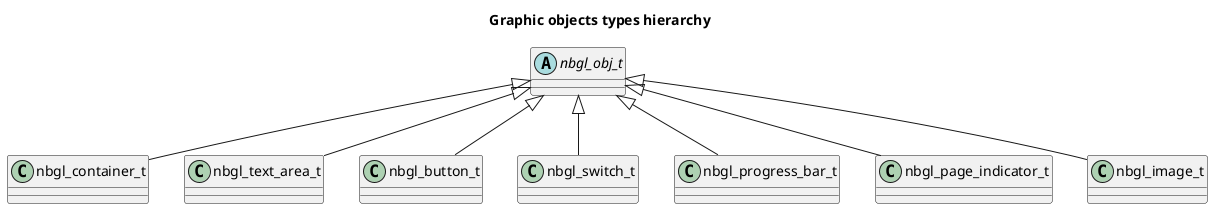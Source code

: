 @startuml inline_umlgraph_1.png
title Graphic objects types hierarchy

abstract nbgl_obj_t
nbgl_obj_t <|-- nbgl_container_t
nbgl_obj_t <|-- nbgl_text_area_t
nbgl_obj_t <|-- nbgl_button_t
nbgl_obj_t <|-- nbgl_switch_t
nbgl_obj_t <|-- nbgl_progress_bar_t
nbgl_obj_t <|-- nbgl_page_indicator_t
nbgl_obj_t <|-- nbgl_image_t
@enduml
@startuml inline_umlgraph_2.png
title Graphic objects composition

SCREEN o-- OBJECTS
SCREEN o-- CONTAINER
CONTAINER o-- OBJECTS
@enduml
@startuml inline_umlgraph_3.png
state FINGER_OFF {
  state TOUCHED #FFFF77
  state LONG_TOUCHED #FFFF77
  state RELEASED #FFFF77
  state OUT_OF_TOUCH #FFFF77
}

[*] --> FINGER_OFF
FINGER_OFF: the finger is not on the object

state FINGER_ON {
  state TOUCHING #FFFF77
}
FINGER_ON: the finger is on the object

FINGER_OFF -> TOUCHING : finger pressed \non the object
TOUCHING -> TOUCHING :finger still pressed on \nthe object 100ms later
TOUCHING -up-> TOUCHED : finger released \nafter SHORT_PRESSED
TOUCHING -up-> LONG_TOUCHED : finger released \nafter LONG_PRESSED
TOUCHING -up-> RELEASED: finger released
TOUCHING -up-> OUT_OF_TOUCH: finger moved \nout of object
@enduml
